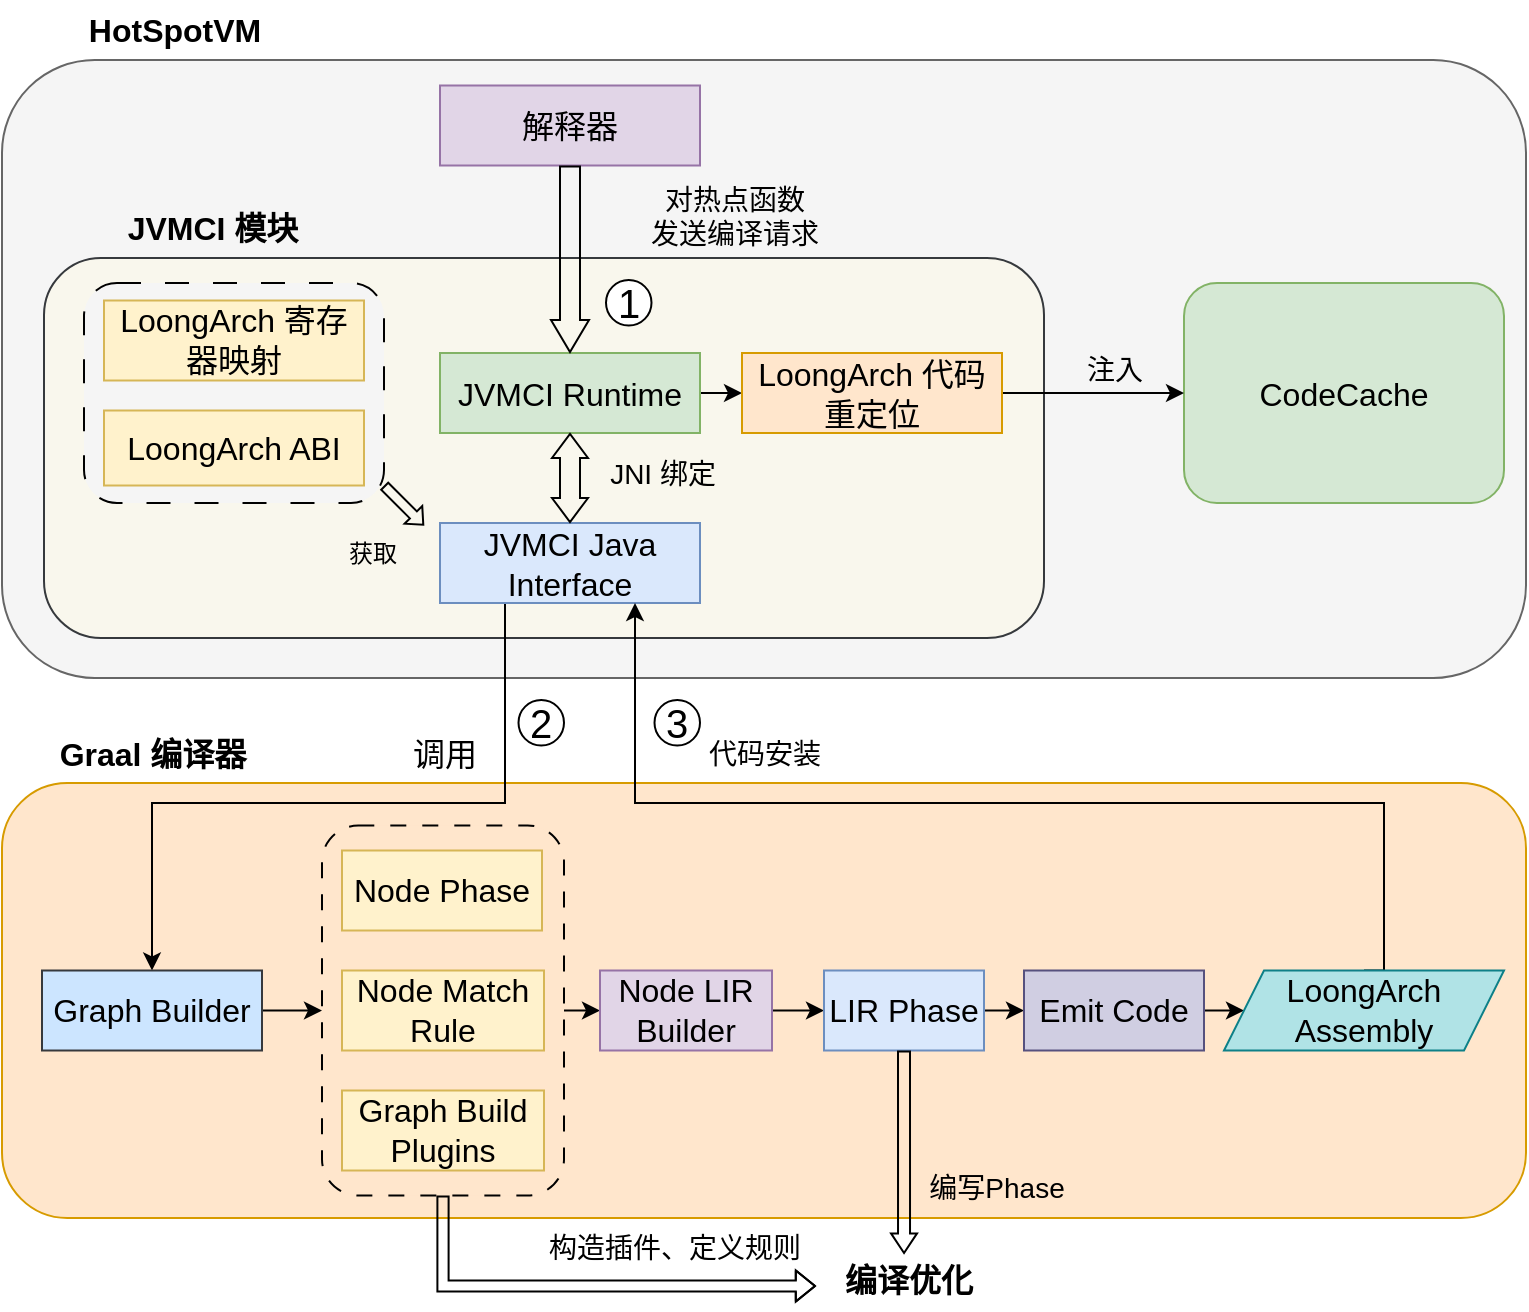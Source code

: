 <mxfile version="26.1.3">
  <diagram name="第 1 页" id="rlvaH6GBciBB53dzkXEO">
    <mxGraphModel dx="1584" dy="839" grid="1" gridSize="10" guides="1" tooltips="1" connect="1" arrows="1" fold="1" page="1" pageScale="1" pageWidth="827" pageHeight="1169" math="0" shadow="0">
      <root>
        <mxCell id="0" />
        <mxCell id="1" parent="0" />
        <mxCell id="B8oqcPG8_DNqkmwYoWYk-47" value="" style="rounded=1;whiteSpace=wrap;html=1;fillColor=#f5f5f5;fontColor=#333333;strokeColor=#666666;" vertex="1" parent="1">
          <mxGeometry x="38" y="50" width="762" height="309" as="geometry" />
        </mxCell>
        <mxCell id="B8oqcPG8_DNqkmwYoWYk-30" value="" style="rounded=1;whiteSpace=wrap;html=1;fillColor=#f9f7ed;strokeColor=#36393d;" vertex="1" parent="1">
          <mxGeometry x="59" y="149" width="500" height="190" as="geometry" />
        </mxCell>
        <mxCell id="B8oqcPG8_DNqkmwYoWYk-27" value="" style="rounded=1;whiteSpace=wrap;html=1;fillColor=#f5f5f5;fontColor=#333333;strokeColor=#000000;dashed=1;dashPattern=12 12;" vertex="1" parent="1">
          <mxGeometry x="79" y="161.5" width="150" height="110" as="geometry" />
        </mxCell>
        <mxCell id="B8oqcPG8_DNqkmwYoWYk-26" value="" style="rounded=1;whiteSpace=wrap;html=1;fillColor=#ffe6cc;strokeColor=#d79b00;" vertex="1" parent="1">
          <mxGeometry x="38" y="411.5" width="762" height="217.5" as="geometry" />
        </mxCell>
        <mxCell id="B8oqcPG8_DNqkmwYoWYk-2" value="&lt;font style=&quot;font-size: 16px;&quot;&gt;解释器&lt;/font&gt;" style="rounded=0;whiteSpace=wrap;html=1;fillColor=#e1d5e7;strokeColor=#9673a6;" vertex="1" parent="1">
          <mxGeometry x="257" y="62.75" width="130" height="40" as="geometry" />
        </mxCell>
        <mxCell id="B8oqcPG8_DNqkmwYoWYk-51" style="edgeStyle=orthogonalEdgeStyle;rounded=0;orthogonalLoop=1;jettySize=auto;html=1;exitX=0.25;exitY=1;exitDx=0;exitDy=0;entryX=0.5;entryY=0;entryDx=0;entryDy=0;" edge="1" parent="1" source="B8oqcPG8_DNqkmwYoWYk-7" target="B8oqcPG8_DNqkmwYoWYk-10">
          <mxGeometry relative="1" as="geometry">
            <Array as="points">
              <mxPoint x="290" y="421.5" />
              <mxPoint x="113" y="421.5" />
            </Array>
          </mxGeometry>
        </mxCell>
        <mxCell id="B8oqcPG8_DNqkmwYoWYk-7" value="&lt;font style=&quot;font-size: 16px;&quot;&gt;JVMCI Java Interface&lt;/font&gt;" style="rounded=0;whiteSpace=wrap;html=1;fillColor=#dae8fc;strokeColor=#6c8ebf;" vertex="1" parent="1">
          <mxGeometry x="257" y="281.5" width="130" height="40" as="geometry" />
        </mxCell>
        <mxCell id="B8oqcPG8_DNqkmwYoWYk-33" style="edgeStyle=orthogonalEdgeStyle;rounded=0;orthogonalLoop=1;jettySize=auto;html=1;exitX=1;exitY=0.5;exitDx=0;exitDy=0;entryX=0;entryY=0.5;entryDx=0;entryDy=0;" edge="1" parent="1" source="B8oqcPG8_DNqkmwYoWYk-9" target="B8oqcPG8_DNqkmwYoWYk-23">
          <mxGeometry relative="1" as="geometry" />
        </mxCell>
        <mxCell id="B8oqcPG8_DNqkmwYoWYk-9" value="&lt;font style=&quot;font-size: 16px;&quot;&gt;JVMCI Runtime&lt;/font&gt;" style="rounded=0;whiteSpace=wrap;html=1;fillColor=#d5e8d4;strokeColor=#82b366;" vertex="1" parent="1">
          <mxGeometry x="257" y="196.5" width="130" height="40" as="geometry" />
        </mxCell>
        <mxCell id="B8oqcPG8_DNqkmwYoWYk-21" value="&lt;font style=&quot;font-size: 16px;&quot;&gt;CodeCache&lt;/font&gt;" style="rounded=1;whiteSpace=wrap;html=1;fillColor=#d5e8d4;strokeColor=#82b366;" vertex="1" parent="1">
          <mxGeometry x="629" y="161.5" width="160" height="110" as="geometry" />
        </mxCell>
        <mxCell id="B8oqcPG8_DNqkmwYoWYk-34" style="edgeStyle=orthogonalEdgeStyle;rounded=0;orthogonalLoop=1;jettySize=auto;html=1;exitX=1;exitY=0.5;exitDx=0;exitDy=0;entryX=0;entryY=0.5;entryDx=0;entryDy=0;" edge="1" parent="1" source="B8oqcPG8_DNqkmwYoWYk-23" target="B8oqcPG8_DNqkmwYoWYk-21">
          <mxGeometry relative="1" as="geometry" />
        </mxCell>
        <mxCell id="B8oqcPG8_DNqkmwYoWYk-23" value="&lt;font style=&quot;font-size: 16px;&quot;&gt;LoongArch 代码重定位&lt;/font&gt;" style="rounded=0;whiteSpace=wrap;html=1;fillColor=#ffe6cc;strokeColor=#d79b00;" vertex="1" parent="1">
          <mxGeometry x="408" y="196.5" width="130" height="40" as="geometry" />
        </mxCell>
        <mxCell id="B8oqcPG8_DNqkmwYoWYk-24" value="&lt;font style=&quot;font-size: 16px;&quot;&gt;LoongArch ABI&lt;/font&gt;" style="rounded=0;whiteSpace=wrap;html=1;fillColor=#fff2cc;strokeColor=#d6b656;" vertex="1" parent="1">
          <mxGeometry x="89" y="225.25" width="130" height="37.5" as="geometry" />
        </mxCell>
        <mxCell id="B8oqcPG8_DNqkmwYoWYk-41" style="edgeStyle=orthogonalEdgeStyle;rounded=0;orthogonalLoop=1;jettySize=auto;html=1;exitX=1;exitY=0.5;exitDx=0;exitDy=0;entryX=0;entryY=0.5;entryDx=0;entryDy=0;" edge="1" parent="1" source="B8oqcPG8_DNqkmwYoWYk-36" target="B8oqcPG8_DNqkmwYoWYk-15">
          <mxGeometry relative="1" as="geometry" />
        </mxCell>
        <mxCell id="B8oqcPG8_DNqkmwYoWYk-36" value="" style="rounded=1;whiteSpace=wrap;html=1;dashed=1;dashPattern=8 8;fillColor=#ffe6cc;strokeColor=#000000;" vertex="1" parent="1">
          <mxGeometry x="198" y="432.75" width="121" height="185" as="geometry" />
        </mxCell>
        <mxCell id="B8oqcPG8_DNqkmwYoWYk-25" value="&lt;font style=&quot;font-size: 16px;&quot;&gt;LoongArch 寄存器映射&lt;/font&gt;" style="rounded=0;whiteSpace=wrap;html=1;fillColor=#fff2cc;strokeColor=#d6b656;" vertex="1" parent="1">
          <mxGeometry x="89" y="170.25" width="130" height="40" as="geometry" />
        </mxCell>
        <mxCell id="B8oqcPG8_DNqkmwYoWYk-28" value="" style="shape=flexArrow;endArrow=classic;html=1;rounded=0;exitX=0.5;exitY=1;exitDx=0;exitDy=0;entryX=0.5;entryY=0;entryDx=0;entryDy=0;endSize=5;startSize=6;endWidth=8;strokeWidth=1;" edge="1" parent="1" source="B8oqcPG8_DNqkmwYoWYk-2" target="B8oqcPG8_DNqkmwYoWYk-9">
          <mxGeometry width="50" height="50" relative="1" as="geometry">
            <mxPoint x="479" y="161.5" as="sourcePoint" />
            <mxPoint x="529" y="111.5" as="targetPoint" />
          </mxGeometry>
        </mxCell>
        <mxCell id="B8oqcPG8_DNqkmwYoWYk-29" value="&lt;font style=&quot;font-size: 14px;&quot;&gt;对热点函数&lt;br&gt;发送编译请求&lt;/font&gt;" style="text;html=1;align=center;verticalAlign=middle;resizable=0;points=[];autosize=1;strokeColor=none;fillColor=none;" vertex="1" parent="1">
          <mxGeometry x="349" y="102.75" width="110" height="50" as="geometry" />
        </mxCell>
        <mxCell id="B8oqcPG8_DNqkmwYoWYk-31" value="" style="shape=flexArrow;endArrow=classic;startArrow=classic;html=1;rounded=0;entryX=0.5;entryY=1;entryDx=0;entryDy=0;exitX=0.5;exitY=0;exitDx=0;exitDy=0;endSize=3.667;startSize=3.667;endWidth=6.98;startWidth=6.98;" edge="1" parent="1" source="B8oqcPG8_DNqkmwYoWYk-7" target="B8oqcPG8_DNqkmwYoWYk-9">
          <mxGeometry width="100" height="100" relative="1" as="geometry">
            <mxPoint x="329" y="411.5" as="sourcePoint" />
            <mxPoint x="429" y="311.5" as="targetPoint" />
          </mxGeometry>
        </mxCell>
        <mxCell id="B8oqcPG8_DNqkmwYoWYk-32" value="&lt;font style=&quot;font-size: 14px;&quot;&gt;JNI 绑定&lt;/font&gt;" style="text;html=1;align=center;verticalAlign=middle;resizable=0;points=[];autosize=1;strokeColor=none;fillColor=none;" vertex="1" parent="1">
          <mxGeometry x="328" y="241.5" width="80" height="30" as="geometry" />
        </mxCell>
        <mxCell id="B8oqcPG8_DNqkmwYoWYk-35" value="&lt;font style=&quot;font-size: 14px;&quot;&gt;注入&lt;/font&gt;" style="text;html=1;align=center;verticalAlign=middle;resizable=0;points=[];autosize=1;strokeColor=none;fillColor=none;" vertex="1" parent="1">
          <mxGeometry x="569" y="189.5" width="50" height="30" as="geometry" />
        </mxCell>
        <mxCell id="B8oqcPG8_DNqkmwYoWYk-14" value="&lt;font style=&quot;font-size: 16px;&quot;&gt;Node Phase&lt;/font&gt;" style="rounded=0;whiteSpace=wrap;html=1;fillColor=#fff2cc;strokeColor=#d6b656;" vertex="1" parent="1">
          <mxGeometry x="208" y="445.25" width="100" height="40" as="geometry" />
        </mxCell>
        <mxCell id="B8oqcPG8_DNqkmwYoWYk-19" value="&lt;font style=&quot;font-size: 16px;&quot;&gt;Node Match Rule&lt;/font&gt;" style="rounded=0;whiteSpace=wrap;html=1;fillColor=#fff2cc;strokeColor=#d6b656;" vertex="1" parent="1">
          <mxGeometry x="208" y="505.25" width="101" height="40" as="geometry" />
        </mxCell>
        <mxCell id="B8oqcPG8_DNqkmwYoWYk-20" value="&lt;font style=&quot;font-size: 16px;&quot;&gt;Graph Build Plugins&lt;/font&gt;" style="rounded=0;whiteSpace=wrap;html=1;fillColor=#fff2cc;strokeColor=#d6b656;" vertex="1" parent="1">
          <mxGeometry x="208" y="565.25" width="101" height="40" as="geometry" />
        </mxCell>
        <mxCell id="B8oqcPG8_DNqkmwYoWYk-40" style="edgeStyle=orthogonalEdgeStyle;rounded=0;orthogonalLoop=1;jettySize=auto;html=1;exitX=1;exitY=0.5;exitDx=0;exitDy=0;entryX=0;entryY=0.5;entryDx=0;entryDy=0;" edge="1" parent="1" source="B8oqcPG8_DNqkmwYoWYk-10" target="B8oqcPG8_DNqkmwYoWYk-36">
          <mxGeometry relative="1" as="geometry" />
        </mxCell>
        <mxCell id="B8oqcPG8_DNqkmwYoWYk-10" value="&lt;font style=&quot;font-size: 16px;&quot;&gt;Graph Builder&lt;/font&gt;" style="rounded=0;whiteSpace=wrap;html=1;fillColor=#cce5ff;strokeColor=#36393d;" vertex="1" parent="1">
          <mxGeometry x="58" y="505.25" width="110" height="40" as="geometry" />
        </mxCell>
        <mxCell id="B8oqcPG8_DNqkmwYoWYk-42" style="edgeStyle=orthogonalEdgeStyle;rounded=0;orthogonalLoop=1;jettySize=auto;html=1;exitX=1;exitY=0.5;exitDx=0;exitDy=0;entryX=0;entryY=0.5;entryDx=0;entryDy=0;" edge="1" parent="1" source="B8oqcPG8_DNqkmwYoWYk-15" target="B8oqcPG8_DNqkmwYoWYk-17">
          <mxGeometry relative="1" as="geometry" />
        </mxCell>
        <mxCell id="B8oqcPG8_DNqkmwYoWYk-15" value="&lt;font style=&quot;font-size: 16px;&quot;&gt;Node LIR Builder&lt;/font&gt;" style="rounded=0;whiteSpace=wrap;html=1;fillColor=#e1d5e7;strokeColor=#9673a6;" vertex="1" parent="1">
          <mxGeometry x="337" y="505.25" width="86" height="40" as="geometry" />
        </mxCell>
        <mxCell id="B8oqcPG8_DNqkmwYoWYk-43" style="edgeStyle=orthogonalEdgeStyle;rounded=0;orthogonalLoop=1;jettySize=auto;html=1;exitX=1;exitY=0.5;exitDx=0;exitDy=0;entryX=0;entryY=0.5;entryDx=0;entryDy=0;" edge="1" parent="1" source="B8oqcPG8_DNqkmwYoWYk-17" target="B8oqcPG8_DNqkmwYoWYk-18">
          <mxGeometry relative="1" as="geometry" />
        </mxCell>
        <mxCell id="B8oqcPG8_DNqkmwYoWYk-17" value="&lt;font style=&quot;font-size: 16px;&quot;&gt;LIR Phase&lt;/font&gt;" style="rounded=0;whiteSpace=wrap;html=1;fillColor=#dae8fc;strokeColor=#6c8ebf;" vertex="1" parent="1">
          <mxGeometry x="449" y="505.25" width="80" height="40" as="geometry" />
        </mxCell>
        <mxCell id="B8oqcPG8_DNqkmwYoWYk-44" style="edgeStyle=orthogonalEdgeStyle;rounded=0;orthogonalLoop=1;jettySize=auto;html=1;exitX=1;exitY=0.5;exitDx=0;exitDy=0;entryX=0;entryY=0.5;entryDx=0;entryDy=0;" edge="1" parent="1" source="B8oqcPG8_DNqkmwYoWYk-18" target="B8oqcPG8_DNqkmwYoWYk-22">
          <mxGeometry relative="1" as="geometry" />
        </mxCell>
        <mxCell id="B8oqcPG8_DNqkmwYoWYk-18" value="&lt;span style=&quot;font-size: 16px;&quot;&gt;Emit Code&lt;/span&gt;" style="rounded=0;whiteSpace=wrap;html=1;fillColor=#d0cee2;strokeColor=#56517e;" vertex="1" parent="1">
          <mxGeometry x="549" y="505.25" width="90" height="40" as="geometry" />
        </mxCell>
        <mxCell id="B8oqcPG8_DNqkmwYoWYk-49" style="edgeStyle=orthogonalEdgeStyle;rounded=0;orthogonalLoop=1;jettySize=auto;html=1;exitX=0.5;exitY=0;exitDx=0;exitDy=0;entryX=0.75;entryY=1;entryDx=0;entryDy=0;" edge="1" parent="1" source="B8oqcPG8_DNqkmwYoWYk-22" target="B8oqcPG8_DNqkmwYoWYk-7">
          <mxGeometry relative="1" as="geometry">
            <Array as="points">
              <mxPoint x="729" y="421.5" />
              <mxPoint x="355" y="421.5" />
            </Array>
          </mxGeometry>
        </mxCell>
        <mxCell id="B8oqcPG8_DNqkmwYoWYk-22" value="&lt;span style=&quot;font-size: 16px;&quot;&gt;LoongArch Assembly&lt;/span&gt;" style="shape=parallelogram;perimeter=parallelogramPerimeter;whiteSpace=wrap;html=1;fixedSize=1;fillColor=#b0e3e6;strokeColor=#0e8088;" vertex="1" parent="1">
          <mxGeometry x="649" y="505.25" width="140" height="40" as="geometry" />
        </mxCell>
        <mxCell id="B8oqcPG8_DNqkmwYoWYk-45" value="&lt;b&gt;&lt;font style=&quot;font-size: 16px;&quot;&gt;Graal 编译器&lt;/font&gt;&lt;/b&gt;" style="text;html=1;align=center;verticalAlign=middle;resizable=0;points=[];autosize=1;strokeColor=none;fillColor=none;" vertex="1" parent="1">
          <mxGeometry x="53" y="381.5" width="120" height="30" as="geometry" />
        </mxCell>
        <mxCell id="B8oqcPG8_DNqkmwYoWYk-46" value="&lt;b&gt;&lt;font style=&quot;font-size: 16px;&quot;&gt;JVMCI 模块&lt;/font&gt;&lt;/b&gt;" style="text;html=1;align=center;verticalAlign=middle;resizable=0;points=[];autosize=1;strokeColor=none;fillColor=none;" vertex="1" parent="1">
          <mxGeometry x="88" y="119" width="110" height="30" as="geometry" />
        </mxCell>
        <mxCell id="B8oqcPG8_DNqkmwYoWYk-48" value="&lt;font style=&quot;font-size: 16px;&quot;&gt;&lt;b&gt;HotSpotVM&lt;/b&gt;&lt;/font&gt;" style="text;html=1;align=center;verticalAlign=middle;resizable=0;points=[];autosize=1;strokeColor=none;fillColor=none;" vertex="1" parent="1">
          <mxGeometry x="69" y="20" width="110" height="30" as="geometry" />
        </mxCell>
        <mxCell id="B8oqcPG8_DNqkmwYoWYk-50" value="&lt;font style=&quot;font-size: 14px;&quot;&gt;代码安装&lt;/font&gt;" style="text;html=1;align=center;verticalAlign=middle;resizable=0;points=[];autosize=1;strokeColor=none;fillColor=none;" vertex="1" parent="1">
          <mxGeometry x="379" y="381.5" width="80" height="30" as="geometry" />
        </mxCell>
        <mxCell id="B8oqcPG8_DNqkmwYoWYk-52" value="&lt;font style=&quot;font-size: 16px;&quot;&gt;调用&lt;/font&gt;" style="text;html=1;align=center;verticalAlign=middle;resizable=0;points=[];autosize=1;strokeColor=none;fillColor=none;" vertex="1" parent="1">
          <mxGeometry x="229" y="381.5" width="60" height="30" as="geometry" />
        </mxCell>
        <mxCell id="B8oqcPG8_DNqkmwYoWYk-54" value="" style="shape=flexArrow;endArrow=classic;html=1;rounded=0;endSize=2;startSize=2;endWidth=6.56;strokeWidth=1;width=4.96;" edge="1" parent="1">
          <mxGeometry width="50" height="50" relative="1" as="geometry">
            <mxPoint x="229" y="262.75" as="sourcePoint" />
            <mxPoint x="249" y="282.75" as="targetPoint" />
          </mxGeometry>
        </mxCell>
        <mxCell id="B8oqcPG8_DNqkmwYoWYk-55" value="获取" style="text;html=1;align=center;verticalAlign=middle;resizable=0;points=[];autosize=1;strokeColor=none;fillColor=none;" vertex="1" parent="1">
          <mxGeometry x="198" y="281.5" width="50" height="30" as="geometry" />
        </mxCell>
        <mxCell id="B8oqcPG8_DNqkmwYoWYk-62" value="&lt;font style=&quot;font-size: 20px;&quot;&gt;1&lt;/font&gt;" style="ellipse;whiteSpace=wrap;html=1;aspect=fixed;" vertex="1" parent="1">
          <mxGeometry x="340" y="160" width="22.75" height="22.75" as="geometry" />
        </mxCell>
        <mxCell id="B8oqcPG8_DNqkmwYoWYk-63" value="&lt;font style=&quot;font-size: 20px;&quot;&gt;2&lt;/font&gt;" style="ellipse;whiteSpace=wrap;html=1;aspect=fixed;" vertex="1" parent="1">
          <mxGeometry x="296.25" y="370" width="22.75" height="22.75" as="geometry" />
        </mxCell>
        <mxCell id="B8oqcPG8_DNqkmwYoWYk-64" value="&lt;font style=&quot;font-size: 20px;&quot;&gt;3&lt;/font&gt;" style="ellipse;whiteSpace=wrap;html=1;aspect=fixed;" vertex="1" parent="1">
          <mxGeometry x="364.25" y="370" width="22.75" height="22.75" as="geometry" />
        </mxCell>
        <mxCell id="B8oqcPG8_DNqkmwYoWYk-67" value="&lt;font style=&quot;font-size: 16px;&quot;&gt;&lt;b&gt;编译优化&lt;/b&gt;&lt;/font&gt;" style="text;html=1;align=center;verticalAlign=middle;resizable=0;points=[];autosize=1;strokeColor=none;fillColor=none;" vertex="1" parent="1">
          <mxGeometry x="446" y="645" width="90" height="30" as="geometry" />
        </mxCell>
        <mxCell id="B8oqcPG8_DNqkmwYoWYk-69" style="edgeStyle=orthogonalEdgeStyle;rounded=0;orthogonalLoop=1;jettySize=auto;html=1;exitX=0.5;exitY=1;exitDx=0;exitDy=0;entryX=-0.011;entryY=0.6;entryDx=0;entryDy=0;entryPerimeter=0;shape=flexArrow;width=5.6;endSize=2.872;endWidth=8.96;" edge="1" parent="1" source="B8oqcPG8_DNqkmwYoWYk-36" target="B8oqcPG8_DNqkmwYoWYk-67">
          <mxGeometry relative="1" as="geometry" />
        </mxCell>
        <mxCell id="B8oqcPG8_DNqkmwYoWYk-70" style="edgeStyle=orthogonalEdgeStyle;rounded=0;orthogonalLoop=1;jettySize=auto;html=1;exitX=0.5;exitY=1;exitDx=0;exitDy=0;entryX=0.478;entryY=0.067;entryDx=0;entryDy=0;entryPerimeter=0;shape=flexArrow;width=6;endSize=2.936;endWidth=6;" edge="1" parent="1" source="B8oqcPG8_DNqkmwYoWYk-17" target="B8oqcPG8_DNqkmwYoWYk-67">
          <mxGeometry relative="1" as="geometry" />
        </mxCell>
        <mxCell id="B8oqcPG8_DNqkmwYoWYk-71" value="&lt;font style=&quot;font-size: 14px;&quot;&gt;编写Phase&lt;/font&gt;" style="text;html=1;align=center;verticalAlign=middle;resizable=0;points=[];autosize=1;strokeColor=none;fillColor=none;" vertex="1" parent="1">
          <mxGeometry x="490" y="599" width="90" height="30" as="geometry" />
        </mxCell>
        <mxCell id="B8oqcPG8_DNqkmwYoWYk-72" value="&lt;span style=&quot;font-size: 14px;&quot;&gt;构造插件、定义规则&lt;/span&gt;" style="text;html=1;align=center;verticalAlign=middle;resizable=0;points=[];autosize=1;strokeColor=none;fillColor=none;" vertex="1" parent="1">
          <mxGeometry x="299" y="629" width="150" height="30" as="geometry" />
        </mxCell>
      </root>
    </mxGraphModel>
  </diagram>
</mxfile>
